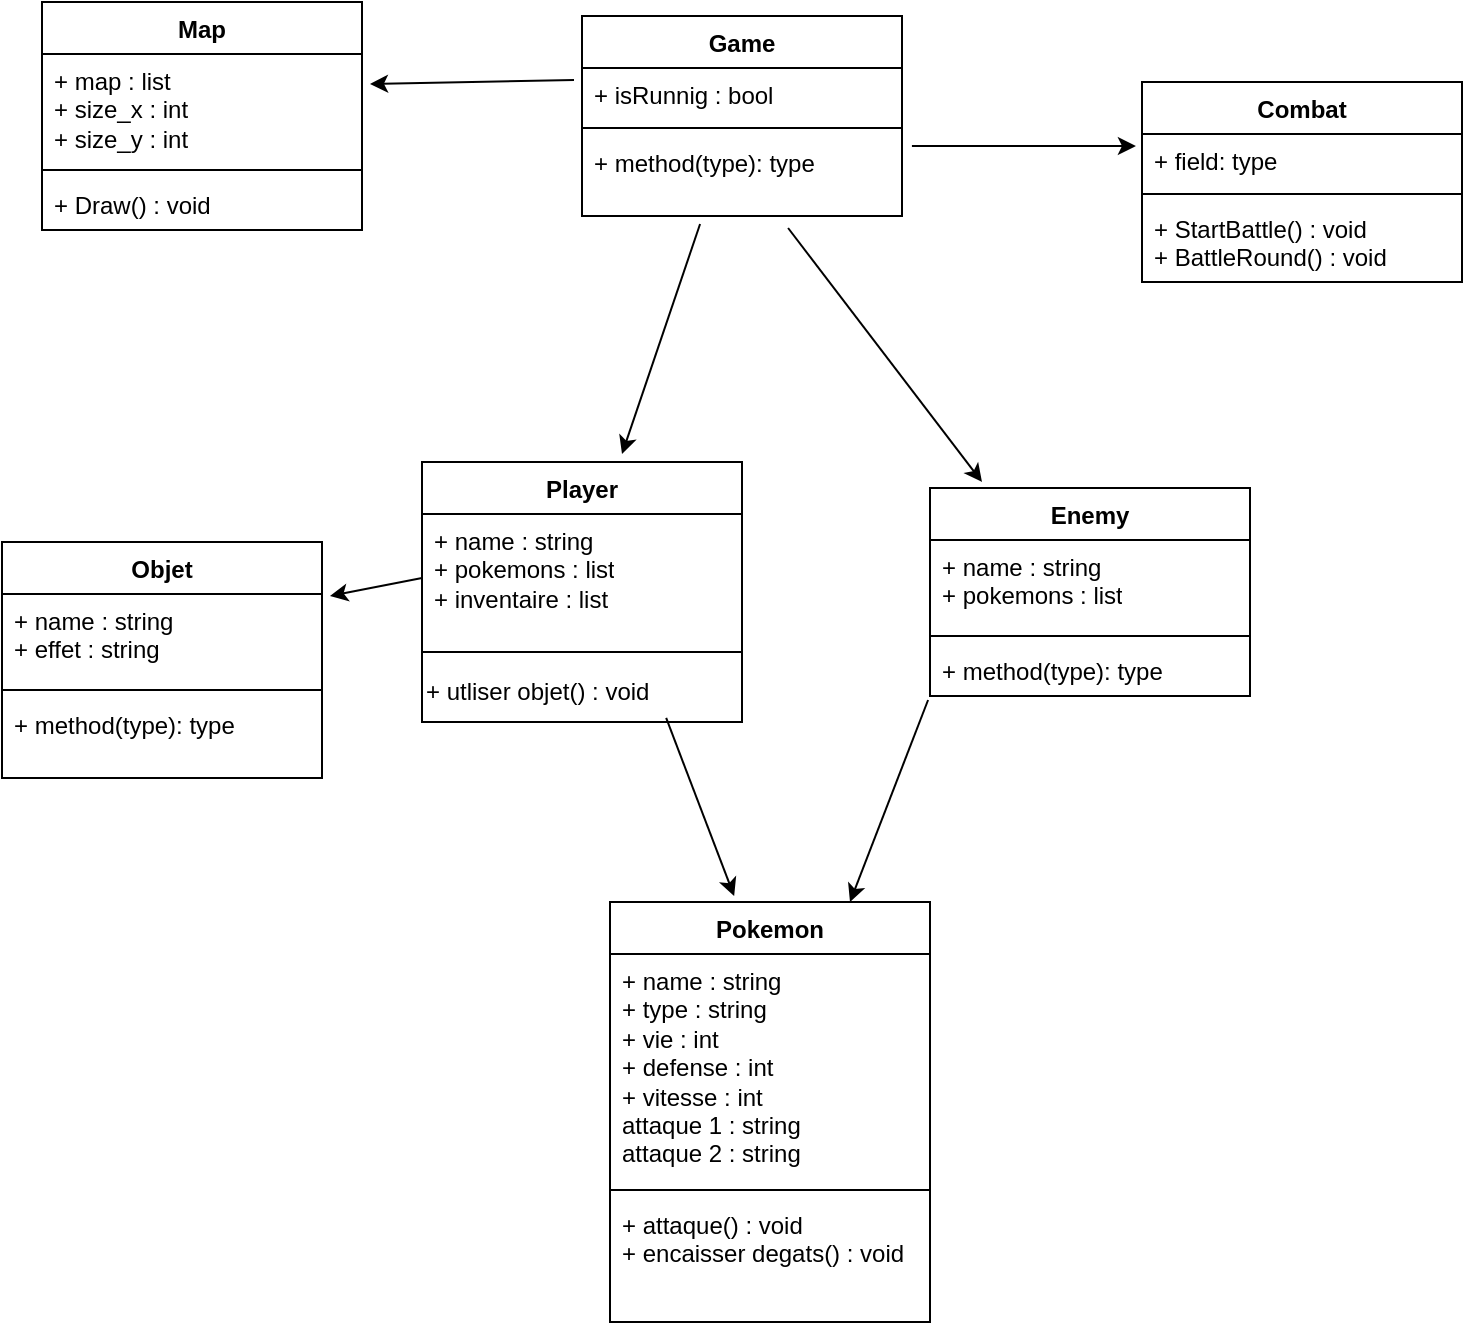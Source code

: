 <mxfile version="23.0.2" type="google">
  <diagram id="C5RBs43oDa-KdzZeNtuy" name="Page-1">
    <mxGraphModel grid="1" page="1" gridSize="10" guides="1" tooltips="1" connect="1" arrows="1" fold="1" pageScale="1" pageWidth="827" pageHeight="1169" math="0" shadow="0">
      <root>
        <mxCell id="WIyWlLk6GJQsqaUBKTNV-0" />
        <mxCell id="WIyWlLk6GJQsqaUBKTNV-1" parent="WIyWlLk6GJQsqaUBKTNV-0" />
        <mxCell id="9eP1P_y1ua0Fb2aOAkqy-0" value="Player" style="swimlane;fontStyle=1;align=center;verticalAlign=top;childLayout=stackLayout;horizontal=1;startSize=26;horizontalStack=0;resizeParent=1;resizeParentMax=0;resizeLast=0;collapsible=1;marginBottom=0;whiteSpace=wrap;html=1;" vertex="1" parent="WIyWlLk6GJQsqaUBKTNV-1">
          <mxGeometry x="240" y="280" width="160" height="130" as="geometry" />
        </mxCell>
        <mxCell id="9eP1P_y1ua0Fb2aOAkqy-1" value="+ name : string&lt;br&gt;+ pokemons : list&lt;br&gt;+ inventaire : list" style="text;strokeColor=none;fillColor=none;align=left;verticalAlign=top;spacingLeft=4;spacingRight=4;overflow=hidden;rotatable=0;points=[[0,0.5],[1,0.5]];portConstraint=eastwest;whiteSpace=wrap;html=1;" vertex="1" parent="9eP1P_y1ua0Fb2aOAkqy-0">
          <mxGeometry y="26" width="160" height="64" as="geometry" />
        </mxCell>
        <mxCell id="9eP1P_y1ua0Fb2aOAkqy-2" value="" style="line;strokeWidth=1;fillColor=none;align=left;verticalAlign=middle;spacingTop=-1;spacingLeft=3;spacingRight=3;rotatable=0;labelPosition=right;points=[];portConstraint=eastwest;strokeColor=inherit;" vertex="1" parent="9eP1P_y1ua0Fb2aOAkqy-0">
          <mxGeometry y="90" width="160" height="10" as="geometry" />
        </mxCell>
        <mxCell id="9eP1P_y1ua0Fb2aOAkqy-9" value="+ utliser objet() : void" style="text;html=1;align=left;verticalAlign=middle;resizable=0;points=[];autosize=1;strokeColor=none;fillColor=none;" vertex="1" parent="9eP1P_y1ua0Fb2aOAkqy-0">
          <mxGeometry y="100" width="160" height="30" as="geometry" />
        </mxCell>
        <mxCell id="9eP1P_y1ua0Fb2aOAkqy-4" value="Pokemon" style="swimlane;fontStyle=1;align=center;verticalAlign=top;childLayout=stackLayout;horizontal=1;startSize=26;horizontalStack=0;resizeParent=1;resizeParentMax=0;resizeLast=0;collapsible=1;marginBottom=0;whiteSpace=wrap;html=1;" vertex="1" parent="WIyWlLk6GJQsqaUBKTNV-1">
          <mxGeometry x="334" y="500" width="160" height="210" as="geometry" />
        </mxCell>
        <mxCell id="9eP1P_y1ua0Fb2aOAkqy-5" value="+ name : string&lt;br&gt;+ type : string&lt;br&gt;+ vie : int&lt;br&gt;+ defense : int&lt;br&gt;+ vitesse : int&lt;br&gt;attaque 1 : string&lt;br&gt;attaque 2 : string" style="text;strokeColor=none;fillColor=none;align=left;verticalAlign=top;spacingLeft=4;spacingRight=4;overflow=hidden;rotatable=0;points=[[0,0.5],[1,0.5]];portConstraint=eastwest;whiteSpace=wrap;html=1;" vertex="1" parent="9eP1P_y1ua0Fb2aOAkqy-4">
          <mxGeometry y="26" width="160" height="114" as="geometry" />
        </mxCell>
        <mxCell id="9eP1P_y1ua0Fb2aOAkqy-6" value="" style="line;strokeWidth=1;fillColor=none;align=left;verticalAlign=middle;spacingTop=-1;spacingLeft=3;spacingRight=3;rotatable=0;labelPosition=right;points=[];portConstraint=eastwest;strokeColor=inherit;" vertex="1" parent="9eP1P_y1ua0Fb2aOAkqy-4">
          <mxGeometry y="140" width="160" height="8" as="geometry" />
        </mxCell>
        <mxCell id="9eP1P_y1ua0Fb2aOAkqy-7" value="+ attaque() : void&lt;br&gt;+ encaisser degats() : void" style="text;strokeColor=none;fillColor=none;align=left;verticalAlign=top;spacingLeft=4;spacingRight=4;overflow=hidden;rotatable=0;points=[[0,0.5],[1,0.5]];portConstraint=eastwest;whiteSpace=wrap;html=1;" vertex="1" parent="9eP1P_y1ua0Fb2aOAkqy-4">
          <mxGeometry y="148" width="160" height="62" as="geometry" />
        </mxCell>
        <mxCell id="9eP1P_y1ua0Fb2aOAkqy-11" value="" style="endArrow=classic;html=1;rounded=0;entryX=0.388;entryY=-0.014;entryDx=0;entryDy=0;entryPerimeter=0;exitX=0.763;exitY=0.933;exitDx=0;exitDy=0;exitPerimeter=0;" edge="1" parent="WIyWlLk6GJQsqaUBKTNV-1" source="9eP1P_y1ua0Fb2aOAkqy-9" target="9eP1P_y1ua0Fb2aOAkqy-4">
          <mxGeometry width="50" height="50" relative="1" as="geometry">
            <mxPoint x="390" y="430" as="sourcePoint" />
            <mxPoint x="480" y="470" as="targetPoint" />
          </mxGeometry>
        </mxCell>
        <mxCell id="9eP1P_y1ua0Fb2aOAkqy-12" value="Map" style="swimlane;fontStyle=1;align=center;verticalAlign=top;childLayout=stackLayout;horizontal=1;startSize=26;horizontalStack=0;resizeParent=1;resizeParentMax=0;resizeLast=0;collapsible=1;marginBottom=0;whiteSpace=wrap;html=1;" vertex="1" parent="WIyWlLk6GJQsqaUBKTNV-1">
          <mxGeometry x="50" y="50" width="160" height="114" as="geometry" />
        </mxCell>
        <mxCell id="9eP1P_y1ua0Fb2aOAkqy-13" value="+ map : list&lt;br&gt;+ size_x : int&lt;br&gt;+ size_y : int" style="text;strokeColor=none;fillColor=none;align=left;verticalAlign=top;spacingLeft=4;spacingRight=4;overflow=hidden;rotatable=0;points=[[0,0.5],[1,0.5]];portConstraint=eastwest;whiteSpace=wrap;html=1;" vertex="1" parent="9eP1P_y1ua0Fb2aOAkqy-12">
          <mxGeometry y="26" width="160" height="54" as="geometry" />
        </mxCell>
        <mxCell id="9eP1P_y1ua0Fb2aOAkqy-14" value="" style="line;strokeWidth=1;fillColor=none;align=left;verticalAlign=middle;spacingTop=-1;spacingLeft=3;spacingRight=3;rotatable=0;labelPosition=right;points=[];portConstraint=eastwest;strokeColor=inherit;" vertex="1" parent="9eP1P_y1ua0Fb2aOAkqy-12">
          <mxGeometry y="80" width="160" height="8" as="geometry" />
        </mxCell>
        <mxCell id="9eP1P_y1ua0Fb2aOAkqy-15" value="+ Draw() : void" style="text;strokeColor=none;fillColor=none;align=left;verticalAlign=top;spacingLeft=4;spacingRight=4;overflow=hidden;rotatable=0;points=[[0,0.5],[1,0.5]];portConstraint=eastwest;whiteSpace=wrap;html=1;" vertex="1" parent="9eP1P_y1ua0Fb2aOAkqy-12">
          <mxGeometry y="88" width="160" height="26" as="geometry" />
        </mxCell>
        <mxCell id="9eP1P_y1ua0Fb2aOAkqy-16" value="Game" style="swimlane;fontStyle=1;align=center;verticalAlign=top;childLayout=stackLayout;horizontal=1;startSize=26;horizontalStack=0;resizeParent=1;resizeParentMax=0;resizeLast=0;collapsible=1;marginBottom=0;whiteSpace=wrap;html=1;" vertex="1" parent="WIyWlLk6GJQsqaUBKTNV-1">
          <mxGeometry x="320" y="57" width="160" height="100" as="geometry" />
        </mxCell>
        <mxCell id="9eP1P_y1ua0Fb2aOAkqy-17" value="+ isRunnig : bool" style="text;strokeColor=none;fillColor=none;align=left;verticalAlign=top;spacingLeft=4;spacingRight=4;overflow=hidden;rotatable=0;points=[[0,0.5],[1,0.5]];portConstraint=eastwest;whiteSpace=wrap;html=1;" vertex="1" parent="9eP1P_y1ua0Fb2aOAkqy-16">
          <mxGeometry y="26" width="160" height="26" as="geometry" />
        </mxCell>
        <mxCell id="9eP1P_y1ua0Fb2aOAkqy-18" value="" style="line;strokeWidth=1;fillColor=none;align=left;verticalAlign=middle;spacingTop=-1;spacingLeft=3;spacingRight=3;rotatable=0;labelPosition=right;points=[];portConstraint=eastwest;strokeColor=inherit;" vertex="1" parent="9eP1P_y1ua0Fb2aOAkqy-16">
          <mxGeometry y="52" width="160" height="8" as="geometry" />
        </mxCell>
        <mxCell id="9eP1P_y1ua0Fb2aOAkqy-19" value="+ method(type): type" style="text;strokeColor=none;fillColor=none;align=left;verticalAlign=top;spacingLeft=4;spacingRight=4;overflow=hidden;rotatable=0;points=[[0,0.5],[1,0.5]];portConstraint=eastwest;whiteSpace=wrap;html=1;" vertex="1" parent="9eP1P_y1ua0Fb2aOAkqy-16">
          <mxGeometry y="60" width="160" height="40" as="geometry" />
        </mxCell>
        <mxCell id="9eP1P_y1ua0Fb2aOAkqy-20" value="" style="endArrow=classic;html=1;rounded=0;exitX=-0.025;exitY=0.231;exitDx=0;exitDy=0;exitPerimeter=0;entryX=1.025;entryY=0.278;entryDx=0;entryDy=0;entryPerimeter=0;" edge="1" parent="WIyWlLk6GJQsqaUBKTNV-1" source="9eP1P_y1ua0Fb2aOAkqy-17" target="9eP1P_y1ua0Fb2aOAkqy-13">
          <mxGeometry width="50" height="50" relative="1" as="geometry">
            <mxPoint x="390" y="120" as="sourcePoint" />
            <mxPoint x="440" y="70" as="targetPoint" />
          </mxGeometry>
        </mxCell>
        <mxCell id="9eP1P_y1ua0Fb2aOAkqy-21" value="Combat" style="swimlane;fontStyle=1;align=center;verticalAlign=top;childLayout=stackLayout;horizontal=1;startSize=26;horizontalStack=0;resizeParent=1;resizeParentMax=0;resizeLast=0;collapsible=1;marginBottom=0;whiteSpace=wrap;html=1;" vertex="1" parent="WIyWlLk6GJQsqaUBKTNV-1">
          <mxGeometry x="600" y="90" width="160" height="100" as="geometry" />
        </mxCell>
        <mxCell id="9eP1P_y1ua0Fb2aOAkqy-22" value="+ field: type" style="text;strokeColor=none;fillColor=none;align=left;verticalAlign=top;spacingLeft=4;spacingRight=4;overflow=hidden;rotatable=0;points=[[0,0.5],[1,0.5]];portConstraint=eastwest;whiteSpace=wrap;html=1;" vertex="1" parent="9eP1P_y1ua0Fb2aOAkqy-21">
          <mxGeometry y="26" width="160" height="26" as="geometry" />
        </mxCell>
        <mxCell id="9eP1P_y1ua0Fb2aOAkqy-23" value="" style="line;strokeWidth=1;fillColor=none;align=left;verticalAlign=middle;spacingTop=-1;spacingLeft=3;spacingRight=3;rotatable=0;labelPosition=right;points=[];portConstraint=eastwest;strokeColor=inherit;" vertex="1" parent="9eP1P_y1ua0Fb2aOAkqy-21">
          <mxGeometry y="52" width="160" height="8" as="geometry" />
        </mxCell>
        <mxCell id="9eP1P_y1ua0Fb2aOAkqy-24" value="+ StartBattle() : void&lt;br&gt;+ BattleRound() : void" style="text;strokeColor=none;fillColor=none;align=left;verticalAlign=top;spacingLeft=4;spacingRight=4;overflow=hidden;rotatable=0;points=[[0,0.5],[1,0.5]];portConstraint=eastwest;whiteSpace=wrap;html=1;" vertex="1" parent="9eP1P_y1ua0Fb2aOAkqy-21">
          <mxGeometry y="60" width="160" height="40" as="geometry" />
        </mxCell>
        <mxCell id="9eP1P_y1ua0Fb2aOAkqy-25" value="" style="endArrow=classic;html=1;rounded=0;exitX=1.031;exitY=0.125;exitDx=0;exitDy=0;exitPerimeter=0;entryX=-0.019;entryY=0.231;entryDx=0;entryDy=0;entryPerimeter=0;" edge="1" parent="WIyWlLk6GJQsqaUBKTNV-1" source="9eP1P_y1ua0Fb2aOAkqy-19" target="9eP1P_y1ua0Fb2aOAkqy-22">
          <mxGeometry width="50" height="50" relative="1" as="geometry">
            <mxPoint x="390" y="320" as="sourcePoint" />
            <mxPoint x="440" y="270" as="targetPoint" />
          </mxGeometry>
        </mxCell>
        <mxCell id="9eP1P_y1ua0Fb2aOAkqy-26" value="" style="endArrow=classic;html=1;rounded=0;exitX=0.369;exitY=1.1;exitDx=0;exitDy=0;exitPerimeter=0;entryX=0.625;entryY=-0.031;entryDx=0;entryDy=0;entryPerimeter=0;" edge="1" parent="WIyWlLk6GJQsqaUBKTNV-1" source="9eP1P_y1ua0Fb2aOAkqy-19" target="9eP1P_y1ua0Fb2aOAkqy-0">
          <mxGeometry width="50" height="50" relative="1" as="geometry">
            <mxPoint x="390" y="320" as="sourcePoint" />
            <mxPoint x="440" y="270" as="targetPoint" />
          </mxGeometry>
        </mxCell>
        <mxCell id="9eP1P_y1ua0Fb2aOAkqy-27" value="Objet" style="swimlane;fontStyle=1;align=center;verticalAlign=top;childLayout=stackLayout;horizontal=1;startSize=26;horizontalStack=0;resizeParent=1;resizeParentMax=0;resizeLast=0;collapsible=1;marginBottom=0;whiteSpace=wrap;html=1;" vertex="1" parent="WIyWlLk6GJQsqaUBKTNV-1">
          <mxGeometry x="30" y="320" width="160" height="118" as="geometry" />
        </mxCell>
        <mxCell id="9eP1P_y1ua0Fb2aOAkqy-28" value="+ name : string&lt;br&gt;+ effet : string" style="text;strokeColor=none;fillColor=none;align=left;verticalAlign=top;spacingLeft=4;spacingRight=4;overflow=hidden;rotatable=0;points=[[0,0.5],[1,0.5]];portConstraint=eastwest;whiteSpace=wrap;html=1;" vertex="1" parent="9eP1P_y1ua0Fb2aOAkqy-27">
          <mxGeometry y="26" width="160" height="44" as="geometry" />
        </mxCell>
        <mxCell id="9eP1P_y1ua0Fb2aOAkqy-29" value="" style="line;strokeWidth=1;fillColor=none;align=left;verticalAlign=middle;spacingTop=-1;spacingLeft=3;spacingRight=3;rotatable=0;labelPosition=right;points=[];portConstraint=eastwest;strokeColor=inherit;" vertex="1" parent="9eP1P_y1ua0Fb2aOAkqy-27">
          <mxGeometry y="70" width="160" height="8" as="geometry" />
        </mxCell>
        <mxCell id="9eP1P_y1ua0Fb2aOAkqy-30" value="+ method(type): type" style="text;strokeColor=none;fillColor=none;align=left;verticalAlign=top;spacingLeft=4;spacingRight=4;overflow=hidden;rotatable=0;points=[[0,0.5],[1,0.5]];portConstraint=eastwest;whiteSpace=wrap;html=1;" vertex="1" parent="9eP1P_y1ua0Fb2aOAkqy-27">
          <mxGeometry y="78" width="160" height="40" as="geometry" />
        </mxCell>
        <mxCell id="9eP1P_y1ua0Fb2aOAkqy-31" value="" style="endArrow=classic;html=1;rounded=0;exitX=0;exitY=0.5;exitDx=0;exitDy=0;entryX=1.025;entryY=0.023;entryDx=0;entryDy=0;entryPerimeter=0;" edge="1" parent="WIyWlLk6GJQsqaUBKTNV-1" source="9eP1P_y1ua0Fb2aOAkqy-1" target="9eP1P_y1ua0Fb2aOAkqy-28">
          <mxGeometry width="50" height="50" relative="1" as="geometry">
            <mxPoint x="390" y="320" as="sourcePoint" />
            <mxPoint x="440" y="270" as="targetPoint" />
          </mxGeometry>
        </mxCell>
        <mxCell id="9eP1P_y1ua0Fb2aOAkqy-32" value="Enemy" style="swimlane;fontStyle=1;align=center;verticalAlign=top;childLayout=stackLayout;horizontal=1;startSize=26;horizontalStack=0;resizeParent=1;resizeParentMax=0;resizeLast=0;collapsible=1;marginBottom=0;whiteSpace=wrap;html=1;" vertex="1" parent="WIyWlLk6GJQsqaUBKTNV-1">
          <mxGeometry x="494" y="293" width="160" height="104" as="geometry" />
        </mxCell>
        <mxCell id="9eP1P_y1ua0Fb2aOAkqy-33" value="+ name : string&lt;br&gt;+ pokemons : list" style="text;strokeColor=none;fillColor=none;align=left;verticalAlign=top;spacingLeft=4;spacingRight=4;overflow=hidden;rotatable=0;points=[[0,0.5],[1,0.5]];portConstraint=eastwest;whiteSpace=wrap;html=1;" vertex="1" parent="9eP1P_y1ua0Fb2aOAkqy-32">
          <mxGeometry y="26" width="160" height="44" as="geometry" />
        </mxCell>
        <mxCell id="9eP1P_y1ua0Fb2aOAkqy-34" value="" style="line;strokeWidth=1;fillColor=none;align=left;verticalAlign=middle;spacingTop=-1;spacingLeft=3;spacingRight=3;rotatable=0;labelPosition=right;points=[];portConstraint=eastwest;strokeColor=inherit;" vertex="1" parent="9eP1P_y1ua0Fb2aOAkqy-32">
          <mxGeometry y="70" width="160" height="8" as="geometry" />
        </mxCell>
        <mxCell id="9eP1P_y1ua0Fb2aOAkqy-35" value="+ method(type): type" style="text;strokeColor=none;fillColor=none;align=left;verticalAlign=top;spacingLeft=4;spacingRight=4;overflow=hidden;rotatable=0;points=[[0,0.5],[1,0.5]];portConstraint=eastwest;whiteSpace=wrap;html=1;" vertex="1" parent="9eP1P_y1ua0Fb2aOAkqy-32">
          <mxGeometry y="78" width="160" height="26" as="geometry" />
        </mxCell>
        <mxCell id="9eP1P_y1ua0Fb2aOAkqy-36" value="" style="endArrow=classic;html=1;rounded=0;exitX=0.644;exitY=1.15;exitDx=0;exitDy=0;exitPerimeter=0;" edge="1" parent="WIyWlLk6GJQsqaUBKTNV-1" source="9eP1P_y1ua0Fb2aOAkqy-19">
          <mxGeometry width="50" height="50" relative="1" as="geometry">
            <mxPoint x="390" y="320" as="sourcePoint" />
            <mxPoint x="520" y="290" as="targetPoint" />
          </mxGeometry>
        </mxCell>
        <mxCell id="9eP1P_y1ua0Fb2aOAkqy-37" value="" style="endArrow=classic;html=1;rounded=0;exitX=-0.006;exitY=1.077;exitDx=0;exitDy=0;exitPerimeter=0;entryX=0.75;entryY=0;entryDx=0;entryDy=0;" edge="1" parent="WIyWlLk6GJQsqaUBKTNV-1" source="9eP1P_y1ua0Fb2aOAkqy-35" target="9eP1P_y1ua0Fb2aOAkqy-4">
          <mxGeometry width="50" height="50" relative="1" as="geometry">
            <mxPoint x="390" y="320" as="sourcePoint" />
            <mxPoint x="440" y="270" as="targetPoint" />
          </mxGeometry>
        </mxCell>
      </root>
    </mxGraphModel>
  </diagram>
</mxfile>
